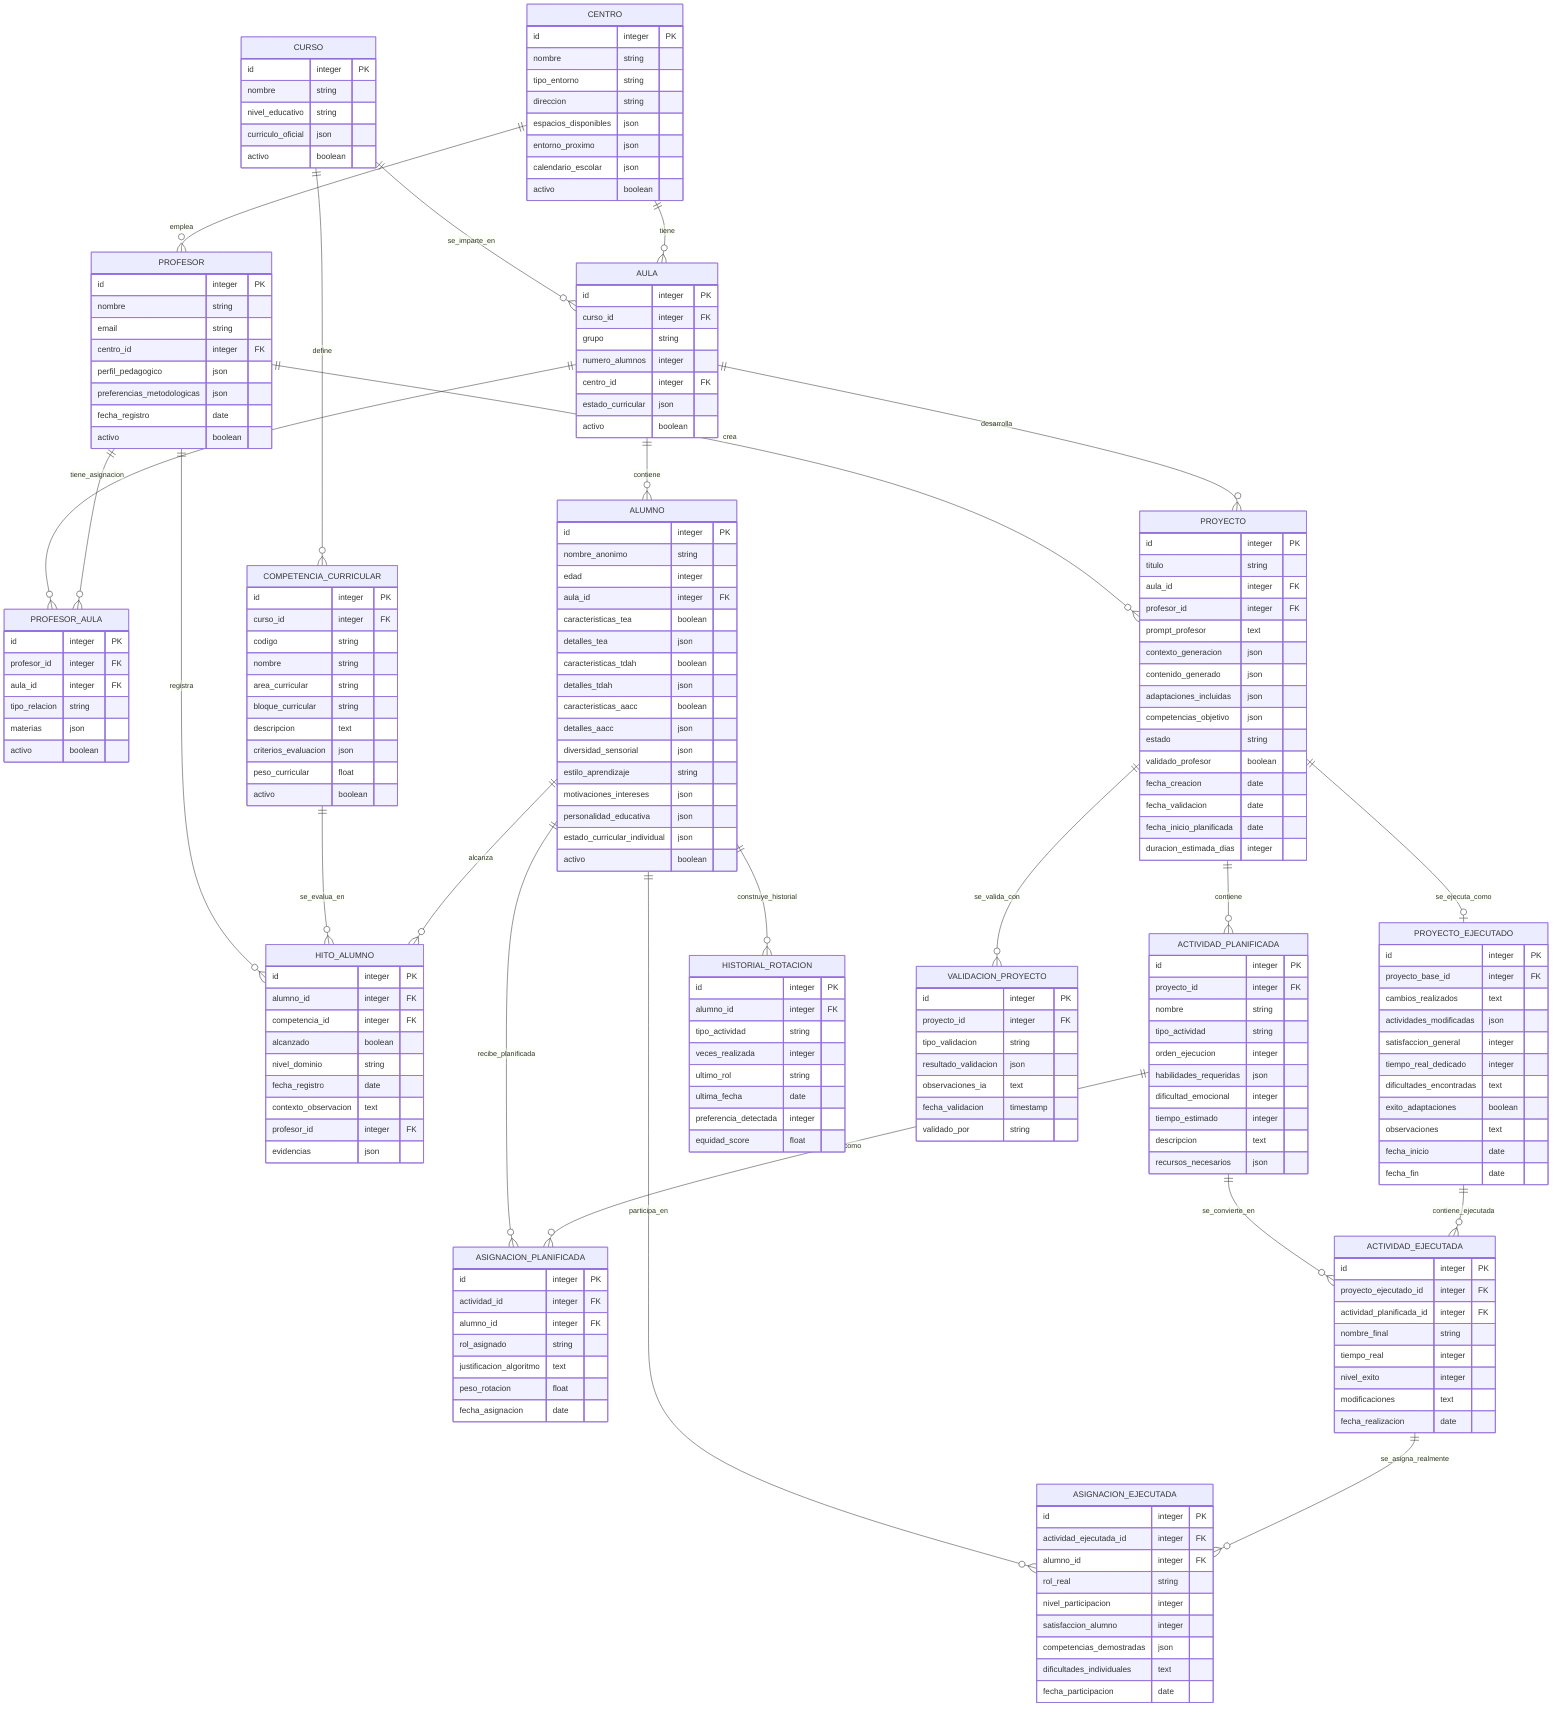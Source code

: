 erDiagram
    CENTRO {
        id integer PK
        nombre string
        tipo_entorno string
        direccion string
        espacios_disponibles json
        entorno_proximo json
        calendario_escolar json
        activo boolean
    }

    CURSO {
        id integer PK
        nombre string
        nivel_educativo string
        curriculo_oficial json
        activo boolean
    }

    AULA {
        id integer PK
        curso_id integer FK
        grupo string
        numero_alumnos integer
        centro_id integer FK
        estado_curricular json
        activo boolean
    }

    PROFESOR {
        id integer PK
        nombre string
        email string
        centro_id integer FK
        perfil_pedagogico json
        preferencias_metodologicas json
        fecha_registro date
        activo boolean
    }

    PROFESOR_AULA {
        id integer PK
        profesor_id integer FK
        aula_id integer FK
        tipo_relacion string
        materias json
        activo boolean
    }

    ALUMNO {
        id integer PK
        nombre_anonimo string
        edad integer
        aula_id integer FK
        caracteristicas_tea boolean
        detalles_tea json
        caracteristicas_tdah boolean
        detalles_tdah json
        caracteristicas_aacc boolean
        detalles_aacc json
        diversidad_sensorial json
        estilo_aprendizaje string
        motivaciones_intereses json
        personalidad_educativa json
        estado_curricular_individual json
        activo boolean
    }

    COMPETENCIA_CURRICULAR {
        id integer PK
        curso_id integer FK
        codigo string
        nombre string
        area_curricular string
        bloque_curricular string
        descripcion text
        criterios_evaluacion json
        peso_curricular float
        activo boolean
    }

    HITO_ALUMNO {
        id integer PK
        alumno_id integer FK
        competencia_id integer FK
        alcanzado boolean
        nivel_dominio string
        fecha_registro date
        contexto_observacion text
        profesor_id integer FK
        evidencias json
    }

    PROYECTO {
        id integer PK
        titulo string
        aula_id integer FK
        profesor_id integer FK
        prompt_profesor text
        contexto_generacion json
        contenido_generado json
        adaptaciones_incluidas json
        competencias_objetivo json
        estado string
        validado_profesor boolean
        fecha_creacion date
        fecha_validacion date
        fecha_inicio_planificada date
        duracion_estimada_dias integer
    }

    ACTIVIDAD_PLANIFICADA {
        id integer PK
        proyecto_id integer FK
        nombre string
        tipo_actividad string
        orden_ejecucion integer
        habilidades_requeridas json
        dificultad_emocional integer
        tiempo_estimado integer
        descripcion text
        recursos_necesarios json
    }

    ASIGNACION_PLANIFICADA {
        id integer PK
        actividad_id integer FK
        alumno_id integer FK
        rol_asignado string
        justificacion_algoritmo text
        peso_rotacion float
        fecha_asignacion date
    }

    PROYECTO_EJECUTADO {
        id integer PK
        proyecto_base_id integer FK
        cambios_realizados text
        actividades_modificadas json
        satisfaccion_general integer
        tiempo_real_dedicado integer
        dificultades_encontradas text
        exito_adaptaciones boolean
        observaciones text
        fecha_inicio date
        fecha_fin date
    }

    ACTIVIDAD_EJECUTADA {
        id integer PK
        proyecto_ejecutado_id integer FK
        actividad_planificada_id integer FK
        nombre_final string
        tiempo_real integer
        nivel_exito integer
        modificaciones text
        fecha_realizacion date
    }

    ASIGNACION_EJECUTADA {
        id integer PK
        actividad_ejecutada_id integer FK
        alumno_id integer FK
        rol_real string
        nivel_participacion integer
        satisfaccion_alumno integer
        competencias_demostradas json
        dificultades_individuales text
        fecha_participacion date
    }

    HISTORIAL_ROTACION {
        id integer PK
        alumno_id integer FK
        tipo_actividad string
        veces_realizada integer
        ultimo_rol string
        ultima_fecha date
        preferencia_detectada integer
        equidad_score float
    }

    VALIDACION_PROYECTO {
        id integer PK
        proyecto_id integer FK
        tipo_validacion string
        resultado_validacion json
        observaciones_ia text
        fecha_validacion timestamp
        validado_por string
    }

    %% Relaciones Básicas Expandidas
    CENTRO ||--o{ AULA : "tiene"
    CENTRO ||--o{ PROFESOR : "emplea"
    CURSO ||--o{ AULA : "se_imparte_en"
    CURSO ||--o{ COMPETENCIA_CURRICULAR : "define"

    %% Relaciones Profesor Expandidas
    PROFESOR ||--o{ PROFESOR_AULA : "tiene_asignacion"
    AULA ||--o{ PROFESOR_AULA : "recibe_docente"

    %% Relaciones Aula-Alumno
    AULA ||--o{ ALUMNO : "contiene"

    %% Módulo Curricular Completo
    ALUMNO ||--o{ HITO_ALUMNO : "alcanza"
    COMPETENCIA_CURRICULAR ||--o{ HITO_ALUMNO : "se_evalua_en"
    PROFESOR ||--o{ HITO_ALUMNO : "registra"

    %% Módulo Proyectos Completo
    AULA ||--o{ PROYECTO : "desarrolla"
    PROFESOR ||--o{ PROYECTO : "crea"
    PROYECTO ||--o{ ACTIVIDAD_PLANIFICADA : "contiene"
    PROYECTO ||--o| PROYECTO_EJECUTADO : "se_ejecuta_como"
    PROYECTO ||--o{ VALIDACION_PROYECTO : "se_valida_con"

    %% Planificación de Actividades
    ACTIVIDAD_PLANIFICADA ||--o{ ASIGNACION_PLANIFICADA : "se_asigna_como"
    ALUMNO ||--o{ ASIGNACION_PLANIFICADA : "recibe_planificada"
    PROYECTO_EJECUTADO ||--o{ ACTIVIDAD_EJECUTADA : "contiene_ejecutada"
    ACTIVIDAD_PLANIFICADA ||--o{ ACTIVIDAD_EJECUTADA : "se_convierte_en"

    %% Ejecución y Rotaciones
    ACTIVIDAD_EJECUTADA ||--o{ ASIGNACION_EJECUTADA : "se_asigna_realmente"
    ALUMNO ||--o{ ASIGNACION_EJECUTADA : "participa_en"
    ALUMNO ||--o{ HISTORIAL_ROTACION : "construye_historial"